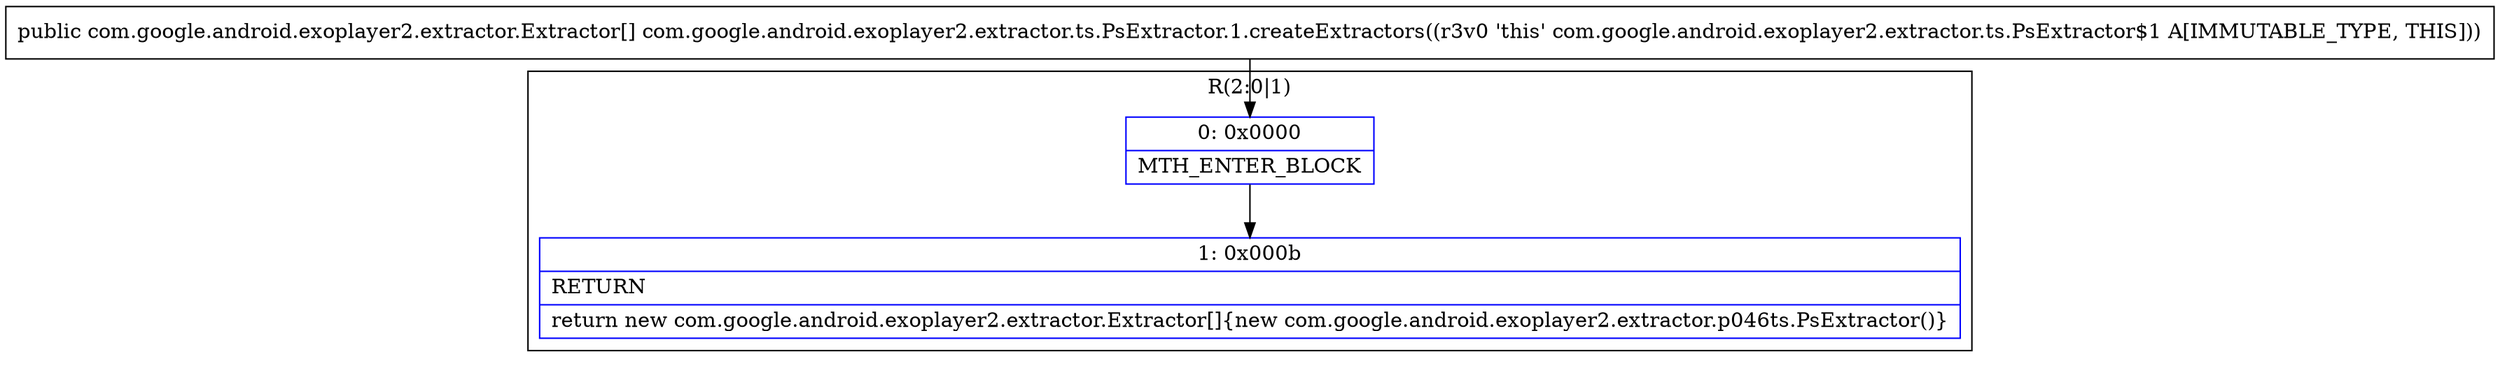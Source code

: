 digraph "CFG forcom.google.android.exoplayer2.extractor.ts.PsExtractor.1.createExtractors()[Lcom\/google\/android\/exoplayer2\/extractor\/Extractor;" {
subgraph cluster_Region_334465571 {
label = "R(2:0|1)";
node [shape=record,color=blue];
Node_0 [shape=record,label="{0\:\ 0x0000|MTH_ENTER_BLOCK\l}"];
Node_1 [shape=record,label="{1\:\ 0x000b|RETURN\l|return new com.google.android.exoplayer2.extractor.Extractor[]\{new com.google.android.exoplayer2.extractor.p046ts.PsExtractor()\}\l}"];
}
MethodNode[shape=record,label="{public com.google.android.exoplayer2.extractor.Extractor[] com.google.android.exoplayer2.extractor.ts.PsExtractor.1.createExtractors((r3v0 'this' com.google.android.exoplayer2.extractor.ts.PsExtractor$1 A[IMMUTABLE_TYPE, THIS])) }"];
MethodNode -> Node_0;
Node_0 -> Node_1;
}

